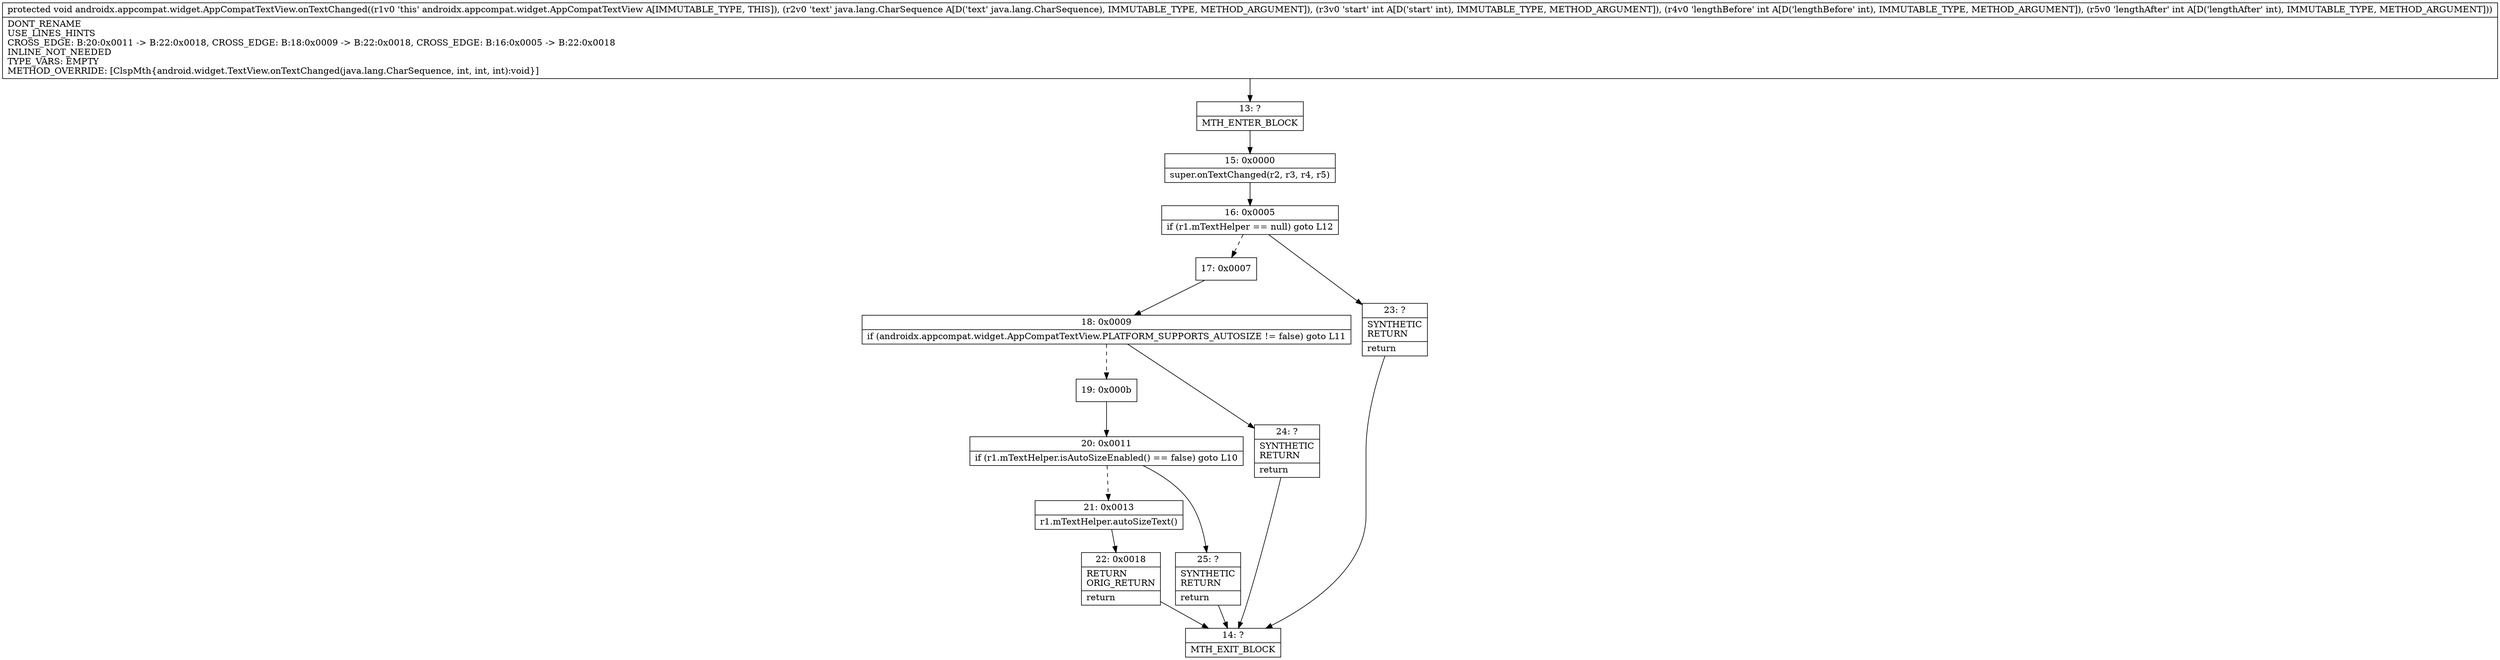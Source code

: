 digraph "CFG forandroidx.appcompat.widget.AppCompatTextView.onTextChanged(Ljava\/lang\/CharSequence;III)V" {
Node_13 [shape=record,label="{13\:\ ?|MTH_ENTER_BLOCK\l}"];
Node_15 [shape=record,label="{15\:\ 0x0000|super.onTextChanged(r2, r3, r4, r5)\l}"];
Node_16 [shape=record,label="{16\:\ 0x0005|if (r1.mTextHelper == null) goto L12\l}"];
Node_17 [shape=record,label="{17\:\ 0x0007}"];
Node_18 [shape=record,label="{18\:\ 0x0009|if (androidx.appcompat.widget.AppCompatTextView.PLATFORM_SUPPORTS_AUTOSIZE != false) goto L11\l}"];
Node_19 [shape=record,label="{19\:\ 0x000b}"];
Node_20 [shape=record,label="{20\:\ 0x0011|if (r1.mTextHelper.isAutoSizeEnabled() == false) goto L10\l}"];
Node_21 [shape=record,label="{21\:\ 0x0013|r1.mTextHelper.autoSizeText()\l}"];
Node_22 [shape=record,label="{22\:\ 0x0018|RETURN\lORIG_RETURN\l|return\l}"];
Node_14 [shape=record,label="{14\:\ ?|MTH_EXIT_BLOCK\l}"];
Node_25 [shape=record,label="{25\:\ ?|SYNTHETIC\lRETURN\l|return\l}"];
Node_24 [shape=record,label="{24\:\ ?|SYNTHETIC\lRETURN\l|return\l}"];
Node_23 [shape=record,label="{23\:\ ?|SYNTHETIC\lRETURN\l|return\l}"];
MethodNode[shape=record,label="{protected void androidx.appcompat.widget.AppCompatTextView.onTextChanged((r1v0 'this' androidx.appcompat.widget.AppCompatTextView A[IMMUTABLE_TYPE, THIS]), (r2v0 'text' java.lang.CharSequence A[D('text' java.lang.CharSequence), IMMUTABLE_TYPE, METHOD_ARGUMENT]), (r3v0 'start' int A[D('start' int), IMMUTABLE_TYPE, METHOD_ARGUMENT]), (r4v0 'lengthBefore' int A[D('lengthBefore' int), IMMUTABLE_TYPE, METHOD_ARGUMENT]), (r5v0 'lengthAfter' int A[D('lengthAfter' int), IMMUTABLE_TYPE, METHOD_ARGUMENT]))  | DONT_RENAME\lUSE_LINES_HINTS\lCROSS_EDGE: B:20:0x0011 \-\> B:22:0x0018, CROSS_EDGE: B:18:0x0009 \-\> B:22:0x0018, CROSS_EDGE: B:16:0x0005 \-\> B:22:0x0018\lINLINE_NOT_NEEDED\lTYPE_VARS: EMPTY\lMETHOD_OVERRIDE: [ClspMth\{android.widget.TextView.onTextChanged(java.lang.CharSequence, int, int, int):void\}]\l}"];
MethodNode -> Node_13;Node_13 -> Node_15;
Node_15 -> Node_16;
Node_16 -> Node_17[style=dashed];
Node_16 -> Node_23;
Node_17 -> Node_18;
Node_18 -> Node_19[style=dashed];
Node_18 -> Node_24;
Node_19 -> Node_20;
Node_20 -> Node_21[style=dashed];
Node_20 -> Node_25;
Node_21 -> Node_22;
Node_22 -> Node_14;
Node_25 -> Node_14;
Node_24 -> Node_14;
Node_23 -> Node_14;
}

